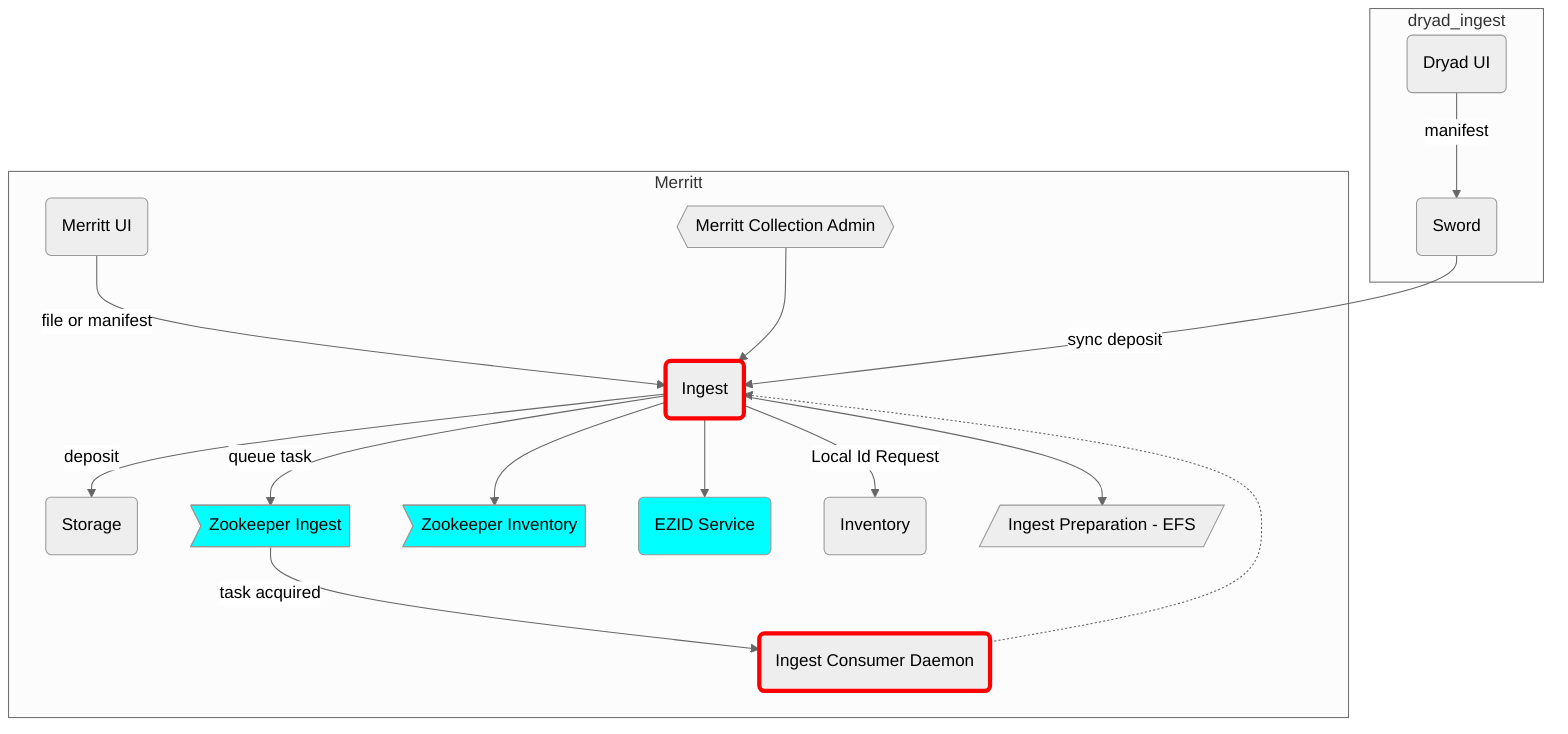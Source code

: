 %%{init: {'theme': 'neutral', 'securityLevel': 'loose'}}%%
graph TD
  UI("Merritt UI")
  ING(Ingest)
  INGCON(Ingest Consumer Daemon)
  ST(Storage)
  ZOOING>Zookeeper Ingest]
  ZOOINV>Zookeeper Inventory]
  EZID(EZID Service)
  INV(Inventory)
  DRYAD(Dryad UI)
  SWORD(Sword)
  EFS[/Ingest Preparation - EFS/]
  COLLAD{{Merritt Collection Admin}}

  subgraph Merritt
    UI --> |"file or manifest"| ING
    ING --> |deposit| ST
    ING --> |queue task| ZOOING
    ING --> ZOOINV
    ING --> EFS
    ING --> |Local Id Request| INV
    ZOOING --> |task acquired| INGCON
    INGCON -.-> ING
    ING --> EZID
    COLLAD --> ING
  end
  subgraph dryad_ingest
    DRYAD --> |manifest| SWORD
    SWORD --> |sync deposit| ING
  end

  style ZOOING fill:cyan
  style ZOOINV fill:cyan
  style EZID fill:cyan
  style ING stroke:red,stroke-width:4px
  style INGCON stroke:red,stroke-width:4px